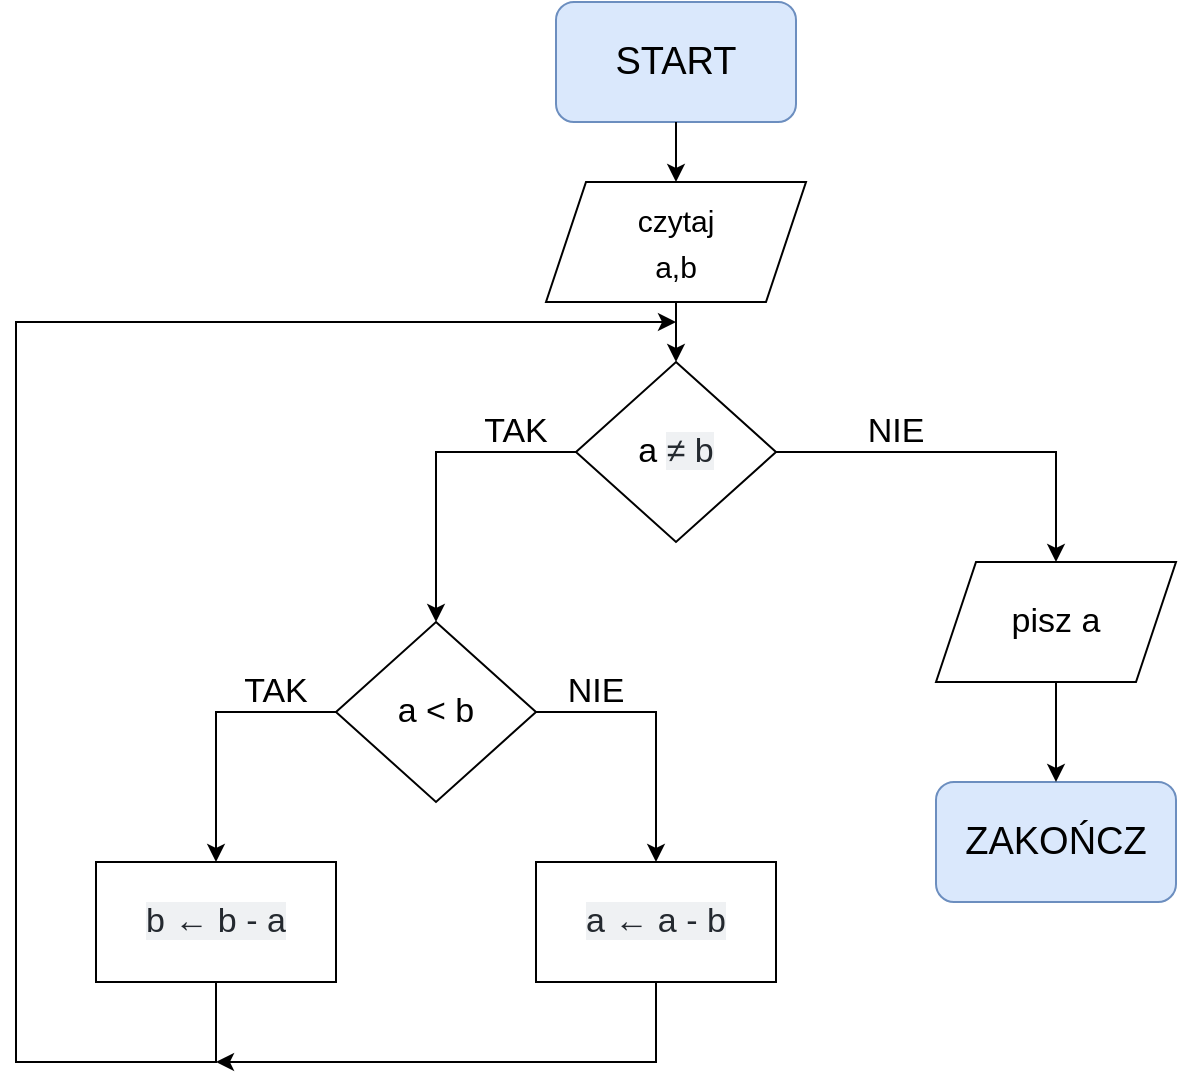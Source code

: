 <mxfile version="17.1.2" type="device"><diagram id="rK5H0arBUbUUP80aEgbs" name="Page-1"><mxGraphModel dx="1422" dy="794" grid="1" gridSize="10" guides="1" tooltips="1" connect="1" arrows="1" fold="1" page="1" pageScale="1" pageWidth="827" pageHeight="1169" math="0" shadow="0"><root><mxCell id="0"/><mxCell id="1" parent="0"/><mxCell id="ZAnYMZVU_2oodp3EqU1_-2" value="&lt;font style=&quot;font-size: 19px&quot;&gt;START&lt;/font&gt;" style="rounded=1;whiteSpace=wrap;html=1;fillColor=#dae8fc;strokeColor=#6c8ebf;" vertex="1" parent="1"><mxGeometry x="330" y="50" width="120" height="60" as="geometry"/></mxCell><mxCell id="ZAnYMZVU_2oodp3EqU1_-3" value="&lt;span style=&quot;font-size: 15px&quot;&gt;czytaj&lt;br&gt;a,b&lt;br&gt;&lt;/span&gt;" style="shape=parallelogram;perimeter=parallelogramPerimeter;whiteSpace=wrap;html=1;fixedSize=1;fontSize=19;" vertex="1" parent="1"><mxGeometry x="325" y="140" width="130" height="60" as="geometry"/></mxCell><mxCell id="ZAnYMZVU_2oodp3EqU1_-5" value="&lt;span&gt;a&amp;nbsp;&lt;/span&gt;&lt;span style=&quot;color: rgb(36 , 41 , 47) ; background-color: rgba(175 , 184 , 193 , 0.2)&quot;&gt;≠ b&lt;/span&gt;" style="rhombus;whiteSpace=wrap;html=1;fontSize=17;" vertex="1" parent="1"><mxGeometry x="340" y="230" width="100" height="90" as="geometry"/></mxCell><mxCell id="ZAnYMZVU_2oodp3EqU1_-7" value="" style="endArrow=classic;html=1;rounded=0;fontSize=17;exitX=0.5;exitY=1;exitDx=0;exitDy=0;entryX=0.5;entryY=0;entryDx=0;entryDy=0;" edge="1" parent="1" source="ZAnYMZVU_2oodp3EqU1_-2" target="ZAnYMZVU_2oodp3EqU1_-3"><mxGeometry width="50" height="50" relative="1" as="geometry"><mxPoint x="390" y="420" as="sourcePoint"/><mxPoint x="440" y="370" as="targetPoint"/></mxGeometry></mxCell><mxCell id="ZAnYMZVU_2oodp3EqU1_-8" value="" style="endArrow=classic;html=1;rounded=0;fontSize=17;exitX=0.5;exitY=1;exitDx=0;exitDy=0;entryX=0.5;entryY=0;entryDx=0;entryDy=0;" edge="1" parent="1" source="ZAnYMZVU_2oodp3EqU1_-3" target="ZAnYMZVU_2oodp3EqU1_-5"><mxGeometry width="50" height="50" relative="1" as="geometry"><mxPoint x="110" y="460" as="sourcePoint"/><mxPoint x="160" y="410" as="targetPoint"/></mxGeometry></mxCell><mxCell id="ZAnYMZVU_2oodp3EqU1_-9" value="a &amp;lt; b" style="rhombus;whiteSpace=wrap;html=1;fontSize=17;" vertex="1" parent="1"><mxGeometry x="220" y="360" width="100" height="90" as="geometry"/></mxCell><mxCell id="ZAnYMZVU_2oodp3EqU1_-11" value="&lt;span style=&quot;color: rgb(36 , 41 , 47) ; background-color: rgba(175 , 184 , 193 , 0.2)&quot;&gt;&lt;font style=&quot;font-size: 17px&quot;&gt;b ← b - a&lt;/font&gt;&lt;/span&gt;" style="rounded=0;whiteSpace=wrap;html=1;fontSize=17;" vertex="1" parent="1"><mxGeometry x="100" y="480" width="120" height="60" as="geometry"/></mxCell><mxCell id="ZAnYMZVU_2oodp3EqU1_-12" value="" style="endArrow=classic;html=1;rounded=0;fontSize=17;exitX=0;exitY=0.5;exitDx=0;exitDy=0;entryX=0.5;entryY=0;entryDx=0;entryDy=0;" edge="1" parent="1" source="ZAnYMZVU_2oodp3EqU1_-9" target="ZAnYMZVU_2oodp3EqU1_-11"><mxGeometry width="50" height="50" relative="1" as="geometry"><mxPoint x="270" y="440" as="sourcePoint"/><mxPoint x="120" y="405" as="targetPoint"/><Array as="points"><mxPoint x="160" y="405"/></Array></mxGeometry></mxCell><mxCell id="ZAnYMZVU_2oodp3EqU1_-13" value="&lt;span style=&quot;color: rgb(36 , 41 , 47) ; font-family: , , &amp;#34;sf mono&amp;#34; , &amp;#34;menlo&amp;#34; , &amp;#34;consolas&amp;#34; , &amp;#34;liberation mono&amp;#34; , monospace ; background-color: rgba(175 , 184 , 193 , 0.2)&quot;&gt;&lt;font style=&quot;font-size: 17px&quot;&gt;a ← a - b&lt;/font&gt;&lt;/span&gt;" style="rounded=0;whiteSpace=wrap;html=1;fontSize=17;" vertex="1" parent="1"><mxGeometry x="320" y="480" width="120" height="60" as="geometry"/></mxCell><mxCell id="ZAnYMZVU_2oodp3EqU1_-14" value="" style="endArrow=classic;html=1;rounded=0;fontSize=17;exitX=1;exitY=0.5;exitDx=0;exitDy=0;entryX=0.5;entryY=0;entryDx=0;entryDy=0;" edge="1" parent="1" source="ZAnYMZVU_2oodp3EqU1_-9" target="ZAnYMZVU_2oodp3EqU1_-13"><mxGeometry width="50" height="50" relative="1" as="geometry"><mxPoint x="270" y="430" as="sourcePoint"/><mxPoint x="450" y="405" as="targetPoint"/><Array as="points"><mxPoint x="380" y="405"/></Array></mxGeometry></mxCell><mxCell id="ZAnYMZVU_2oodp3EqU1_-15" value="TAK" style="text;html=1;strokeColor=none;fillColor=none;align=center;verticalAlign=middle;whiteSpace=wrap;rounded=0;fontSize=17;" vertex="1" parent="1"><mxGeometry x="160" y="380" width="60" height="30" as="geometry"/></mxCell><mxCell id="ZAnYMZVU_2oodp3EqU1_-17" value="NIE" style="text;html=1;strokeColor=none;fillColor=none;align=center;verticalAlign=middle;whiteSpace=wrap;rounded=0;fontSize=17;" vertex="1" parent="1"><mxGeometry x="320" y="380" width="60" height="30" as="geometry"/></mxCell><mxCell id="ZAnYMZVU_2oodp3EqU1_-27" value="" style="endArrow=classic;html=1;rounded=0;fontSize=17;exitX=0;exitY=0.5;exitDx=0;exitDy=0;entryX=0.5;entryY=0;entryDx=0;entryDy=0;" edge="1" parent="1" source="ZAnYMZVU_2oodp3EqU1_-5" target="ZAnYMZVU_2oodp3EqU1_-9"><mxGeometry width="50" height="50" relative="1" as="geometry"><mxPoint x="390" y="410" as="sourcePoint"/><mxPoint x="440" y="360" as="targetPoint"/><Array as="points"><mxPoint x="270" y="275"/></Array></mxGeometry></mxCell><mxCell id="ZAnYMZVU_2oodp3EqU1_-28" value="" style="endArrow=classic;html=1;rounded=0;fontSize=17;exitX=1;exitY=0.5;exitDx=0;exitDy=0;" edge="1" parent="1" source="ZAnYMZVU_2oodp3EqU1_-5" target="ZAnYMZVU_2oodp3EqU1_-36"><mxGeometry width="50" height="50" relative="1" as="geometry"><mxPoint x="390" y="410" as="sourcePoint"/><mxPoint x="580" y="330" as="targetPoint"/><Array as="points"><mxPoint x="580" y="275"/></Array></mxGeometry></mxCell><mxCell id="ZAnYMZVU_2oodp3EqU1_-29" value="" style="endArrow=classic;html=1;rounded=0;fontSize=17;exitX=0.5;exitY=1;exitDx=0;exitDy=0;" edge="1" parent="1" source="ZAnYMZVU_2oodp3EqU1_-11"><mxGeometry width="50" height="50" relative="1" as="geometry"><mxPoint x="280" y="240" as="sourcePoint"/><mxPoint x="390" y="210" as="targetPoint"/><Array as="points"><mxPoint x="160" y="580"/><mxPoint x="60" y="580"/><mxPoint x="60" y="210"/></Array></mxGeometry></mxCell><mxCell id="ZAnYMZVU_2oodp3EqU1_-30" value="" style="endArrow=classic;html=1;rounded=0;fontSize=17;exitX=0.5;exitY=1;exitDx=0;exitDy=0;" edge="1" parent="1" source="ZAnYMZVU_2oodp3EqU1_-13"><mxGeometry width="50" height="50" relative="1" as="geometry"><mxPoint x="390" y="410" as="sourcePoint"/><mxPoint x="160" y="580" as="targetPoint"/><Array as="points"><mxPoint x="380" y="580"/></Array></mxGeometry></mxCell><mxCell id="ZAnYMZVU_2oodp3EqU1_-31" value="TAK" style="text;html=1;strokeColor=none;fillColor=none;align=center;verticalAlign=middle;whiteSpace=wrap;rounded=0;fontSize=17;" vertex="1" parent="1"><mxGeometry x="280" y="250" width="60" height="30" as="geometry"/></mxCell><mxCell id="ZAnYMZVU_2oodp3EqU1_-32" value="NIE" style="text;html=1;strokeColor=none;fillColor=none;align=center;verticalAlign=middle;whiteSpace=wrap;rounded=0;fontSize=17;" vertex="1" parent="1"><mxGeometry x="470" y="250" width="60" height="30" as="geometry"/></mxCell><mxCell id="ZAnYMZVU_2oodp3EqU1_-36" value="pisz a" style="shape=parallelogram;perimeter=parallelogramPerimeter;whiteSpace=wrap;html=1;fixedSize=1;fontSize=17;" vertex="1" parent="1"><mxGeometry x="520" y="330" width="120" height="60" as="geometry"/></mxCell><mxCell id="ZAnYMZVU_2oodp3EqU1_-37" value="&lt;font style=&quot;font-size: 19px&quot;&gt;ZAKOŃCZ&lt;/font&gt;" style="rounded=1;whiteSpace=wrap;html=1;fillColor=#dae8fc;strokeColor=#6c8ebf;" vertex="1" parent="1"><mxGeometry x="520" y="440" width="120" height="60" as="geometry"/></mxCell><mxCell id="ZAnYMZVU_2oodp3EqU1_-38" value="" style="endArrow=classic;html=1;rounded=0;fontSize=17;exitX=0.5;exitY=1;exitDx=0;exitDy=0;entryX=0.5;entryY=0;entryDx=0;entryDy=0;" edge="1" parent="1" source="ZAnYMZVU_2oodp3EqU1_-36" target="ZAnYMZVU_2oodp3EqU1_-37"><mxGeometry width="50" height="50" relative="1" as="geometry"><mxPoint x="390" y="410" as="sourcePoint"/><mxPoint x="440" y="360" as="targetPoint"/></mxGeometry></mxCell></root></mxGraphModel></diagram></mxfile>